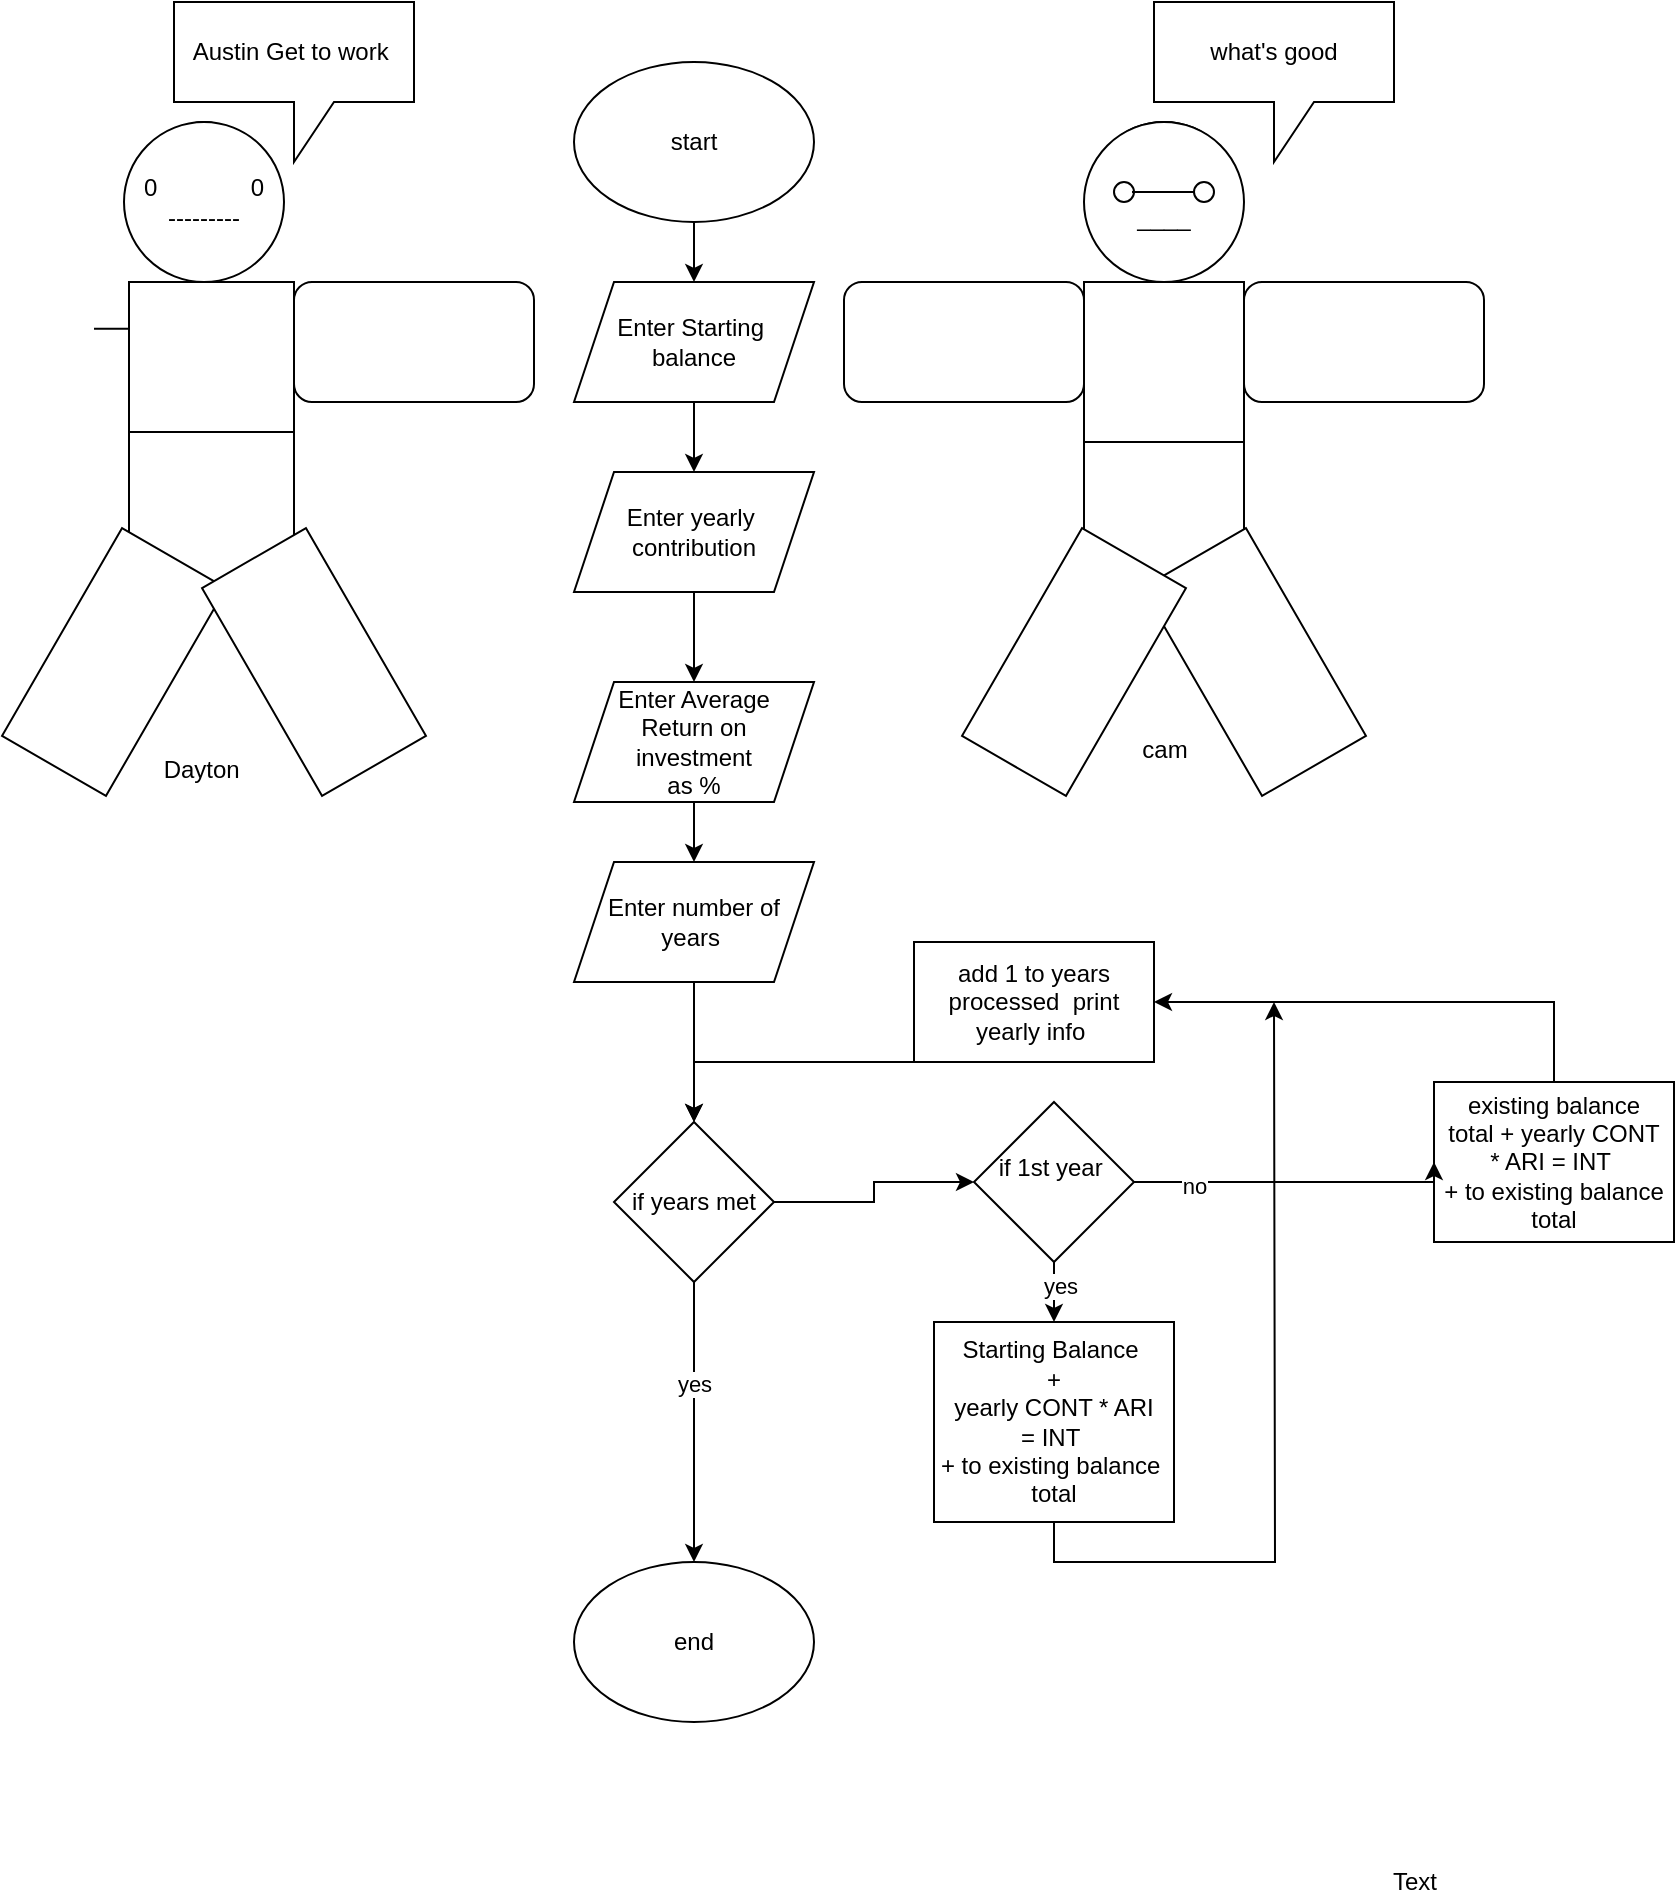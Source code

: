 <mxfile version="13.7.0" type="github">
  <diagram id="qAchSnlP9c-bitlFVA4C" name="Page-1">
    <mxGraphModel dx="1038" dy="531" grid="1" gridSize="10" guides="1" tooltips="1" connect="1" arrows="1" fold="1" page="1" pageScale="1" pageWidth="850" pageHeight="1100" math="0" shadow="0">
      <root>
        <mxCell id="0" />
        <mxCell id="1" parent="0" />
        <mxCell id="Tucrgae3YLSCqERrm-NA-1" value="" style="edgeStyle=orthogonalEdgeStyle;rounded=0;orthogonalLoop=1;jettySize=auto;html=1;" edge="1" parent="1" source="Tucrgae3YLSCqERrm-NA-2" target="Tucrgae3YLSCqERrm-NA-4">
          <mxGeometry relative="1" as="geometry" />
        </mxCell>
        <mxCell id="Tucrgae3YLSCqERrm-NA-2" value="start" style="ellipse;whiteSpace=wrap;html=1;" vertex="1" parent="1">
          <mxGeometry x="400" y="40" width="120" height="80" as="geometry" />
        </mxCell>
        <mxCell id="Tucrgae3YLSCqERrm-NA-3" value="" style="edgeStyle=orthogonalEdgeStyle;rounded=0;orthogonalLoop=1;jettySize=auto;html=1;" edge="1" parent="1" source="Tucrgae3YLSCqERrm-NA-4" target="Tucrgae3YLSCqERrm-NA-27">
          <mxGeometry relative="1" as="geometry" />
        </mxCell>
        <mxCell id="Tucrgae3YLSCqERrm-NA-4" value="Enter Starting&amp;nbsp;&lt;br&gt;balance" style="shape=parallelogram;perimeter=parallelogramPerimeter;whiteSpace=wrap;html=1;fixedSize=1;" vertex="1" parent="1">
          <mxGeometry x="400" y="150" width="120" height="60" as="geometry" />
        </mxCell>
        <mxCell id="Tucrgae3YLSCqERrm-NA-5" value="end" style="ellipse;whiteSpace=wrap;html=1;" vertex="1" parent="1">
          <mxGeometry x="400" y="790" width="120" height="80" as="geometry" />
        </mxCell>
        <mxCell id="Tucrgae3YLSCqERrm-NA-6" value="Dayton&amp;nbsp;" style="shape=umlActor;verticalLabelPosition=bottom;verticalAlign=top;html=1;outlineConnect=0;" vertex="1" parent="1">
          <mxGeometry x="160" y="70" width="110" height="310" as="geometry" />
        </mxCell>
        <mxCell id="Tucrgae3YLSCqERrm-NA-7" value="" style="whiteSpace=wrap;html=1;aspect=fixed;" vertex="1" parent="1">
          <mxGeometry x="177.5" y="150" width="82.5" height="82.5" as="geometry" />
        </mxCell>
        <mxCell id="Tucrgae3YLSCqERrm-NA-8" value="" style="whiteSpace=wrap;html=1;aspect=fixed;" vertex="1" parent="1">
          <mxGeometry x="177.5" y="225" width="82.5" height="82.5" as="geometry" />
        </mxCell>
        <mxCell id="Tucrgae3YLSCqERrm-NA-9" value="" style="rounded=0;whiteSpace=wrap;html=1;rotation=-60;" vertex="1" parent="1">
          <mxGeometry x="110" y="310" width="120" height="60" as="geometry" />
        </mxCell>
        <mxCell id="Tucrgae3YLSCqERrm-NA-10" value="" style="rounded=0;whiteSpace=wrap;html=1;rotation=60;" vertex="1" parent="1">
          <mxGeometry x="210" y="310" width="120" height="60" as="geometry" />
        </mxCell>
        <mxCell id="Tucrgae3YLSCqERrm-NA-11" value="" style="rounded=1;whiteSpace=wrap;html=1;" vertex="1" parent="1">
          <mxGeometry x="260" y="150" width="120" height="60" as="geometry" />
        </mxCell>
        <mxCell id="Tucrgae3YLSCqERrm-NA-12" value="0&amp;nbsp; &amp;nbsp; &amp;nbsp; &amp;nbsp; &amp;nbsp; &amp;nbsp; &amp;nbsp; 0&lt;br&gt;---------" style="ellipse;whiteSpace=wrap;html=1;aspect=fixed;" vertex="1" parent="1">
          <mxGeometry x="175" y="70" width="80" height="80" as="geometry" />
        </mxCell>
        <mxCell id="Tucrgae3YLSCqERrm-NA-13" value="cam" style="shape=umlActor;verticalLabelPosition=bottom;verticalAlign=top;html=1;outlineConnect=0;" vertex="1" parent="1">
          <mxGeometry x="620" y="70" width="150" height="300" as="geometry" />
        </mxCell>
        <mxCell id="Tucrgae3YLSCqERrm-NA-14" value="&lt;br&gt;____" style="ellipse;whiteSpace=wrap;html=1;aspect=fixed;" vertex="1" parent="1">
          <mxGeometry x="655" y="70" width="80" height="80" as="geometry" />
        </mxCell>
        <mxCell id="Tucrgae3YLSCqERrm-NA-15" value="" style="whiteSpace=wrap;html=1;aspect=fixed;" vertex="1" parent="1">
          <mxGeometry x="655" y="225" width="80" height="80" as="geometry" />
        </mxCell>
        <mxCell id="Tucrgae3YLSCqERrm-NA-16" value="" style="whiteSpace=wrap;html=1;aspect=fixed;" vertex="1" parent="1">
          <mxGeometry x="655" y="150" width="80" height="80" as="geometry" />
        </mxCell>
        <mxCell id="Tucrgae3YLSCqERrm-NA-17" value="" style="rounded=1;whiteSpace=wrap;html=1;" vertex="1" parent="1">
          <mxGeometry x="735" y="150" width="120" height="60" as="geometry" />
        </mxCell>
        <mxCell id="Tucrgae3YLSCqERrm-NA-18" value="" style="rounded=1;whiteSpace=wrap;html=1;" vertex="1" parent="1">
          <mxGeometry x="535" y="150" width="120" height="60" as="geometry" />
        </mxCell>
        <mxCell id="Tucrgae3YLSCqERrm-NA-19" value="" style="rounded=0;whiteSpace=wrap;html=1;rotation=60;" vertex="1" parent="1">
          <mxGeometry x="680" y="310" width="120" height="60" as="geometry" />
        </mxCell>
        <mxCell id="Tucrgae3YLSCqERrm-NA-20" value="" style="rounded=0;whiteSpace=wrap;html=1;rotation=-60;" vertex="1" parent="1">
          <mxGeometry x="590" y="310" width="120" height="60" as="geometry" />
        </mxCell>
        <mxCell id="Tucrgae3YLSCqERrm-NA-21" value="Austin Get to work&amp;nbsp;" style="shape=callout;whiteSpace=wrap;html=1;perimeter=calloutPerimeter;" vertex="1" parent="1">
          <mxGeometry x="200" y="10" width="120" height="80" as="geometry" />
        </mxCell>
        <mxCell id="Tucrgae3YLSCqERrm-NA-22" value="what&#39;s good" style="shape=callout;whiteSpace=wrap;html=1;perimeter=calloutPerimeter;" vertex="1" parent="1">
          <mxGeometry x="690" y="10" width="120" height="80" as="geometry" />
        </mxCell>
        <mxCell id="Tucrgae3YLSCqERrm-NA-23" value="" style="ellipse;whiteSpace=wrap;html=1;aspect=fixed;" vertex="1" parent="1">
          <mxGeometry x="710" y="100" width="10" height="10" as="geometry" />
        </mxCell>
        <mxCell id="Tucrgae3YLSCqERrm-NA-24" value="" style="ellipse;whiteSpace=wrap;html=1;aspect=fixed;" vertex="1" parent="1">
          <mxGeometry x="670" y="100" width="10" height="10" as="geometry" />
        </mxCell>
        <mxCell id="Tucrgae3YLSCqERrm-NA-25" value="" style="endArrow=none;html=1;entryX=0;entryY=0.5;entryDx=0;entryDy=0;" edge="1" parent="1" target="Tucrgae3YLSCqERrm-NA-23">
          <mxGeometry width="50" height="50" relative="1" as="geometry">
            <mxPoint x="679" y="105" as="sourcePoint" />
            <mxPoint x="450" y="170" as="targetPoint" />
            <Array as="points" />
          </mxGeometry>
        </mxCell>
        <mxCell id="Tucrgae3YLSCqERrm-NA-26" value="" style="edgeStyle=orthogonalEdgeStyle;rounded=0;orthogonalLoop=1;jettySize=auto;html=1;" edge="1" parent="1" source="Tucrgae3YLSCqERrm-NA-27" target="Tucrgae3YLSCqERrm-NA-29">
          <mxGeometry relative="1" as="geometry" />
        </mxCell>
        <mxCell id="Tucrgae3YLSCqERrm-NA-27" value="Enter yearly&amp;nbsp;&lt;br&gt;contribution" style="shape=parallelogram;perimeter=parallelogramPerimeter;whiteSpace=wrap;html=1;fixedSize=1;" vertex="1" parent="1">
          <mxGeometry x="400" y="245" width="120" height="60" as="geometry" />
        </mxCell>
        <mxCell id="Tucrgae3YLSCqERrm-NA-28" value="" style="edgeStyle=orthogonalEdgeStyle;rounded=0;orthogonalLoop=1;jettySize=auto;html=1;" edge="1" parent="1" source="Tucrgae3YLSCqERrm-NA-29" target="Tucrgae3YLSCqERrm-NA-31">
          <mxGeometry relative="1" as="geometry" />
        </mxCell>
        <mxCell id="Tucrgae3YLSCqERrm-NA-29" value="Enter Average&lt;br&gt;Return on &lt;br&gt;investment&lt;br&gt;as %" style="shape=parallelogram;perimeter=parallelogramPerimeter;whiteSpace=wrap;html=1;fixedSize=1;" vertex="1" parent="1">
          <mxGeometry x="400" y="350" width="120" height="60" as="geometry" />
        </mxCell>
        <mxCell id="Tucrgae3YLSCqERrm-NA-30" style="edgeStyle=orthogonalEdgeStyle;rounded=0;orthogonalLoop=1;jettySize=auto;html=1;exitX=0.5;exitY=1;exitDx=0;exitDy=0;entryX=0.5;entryY=0;entryDx=0;entryDy=0;" edge="1" parent="1" source="Tucrgae3YLSCqERrm-NA-31" target="Tucrgae3YLSCqERrm-NA-38">
          <mxGeometry relative="1" as="geometry" />
        </mxCell>
        <mxCell id="Tucrgae3YLSCqERrm-NA-31" value="Enter number of years&amp;nbsp;" style="shape=parallelogram;perimeter=parallelogramPerimeter;whiteSpace=wrap;html=1;fixedSize=1;" vertex="1" parent="1">
          <mxGeometry x="400" y="440" width="120" height="60" as="geometry" />
        </mxCell>
        <mxCell id="Tucrgae3YLSCqERrm-NA-32" value="Starting Balance&amp;nbsp;&lt;br&gt;+&lt;br&gt;yearly CONT * ARI&lt;br&gt;= INT&amp;nbsp;&lt;br&gt;+ to existing balance&amp;nbsp;&lt;br&gt;total" style="whiteSpace=wrap;html=1;" vertex="1" parent="1">
          <mxGeometry x="580" y="670" width="120" height="100" as="geometry" />
        </mxCell>
        <mxCell id="Tucrgae3YLSCqERrm-NA-33" style="edgeStyle=orthogonalEdgeStyle;rounded=0;orthogonalLoop=1;jettySize=auto;html=1;exitX=0.5;exitY=0;exitDx=0;exitDy=0;entryX=1;entryY=0.5;entryDx=0;entryDy=0;" edge="1" parent="1" source="Tucrgae3YLSCqERrm-NA-34" target="Tucrgae3YLSCqERrm-NA-46">
          <mxGeometry relative="1" as="geometry" />
        </mxCell>
        <mxCell id="Tucrgae3YLSCqERrm-NA-34" value="&amp;nbsp;existing balance&amp;nbsp;&lt;br&gt;total + yearly CONT&lt;br&gt;* ARI = INT&amp;nbsp;&lt;br&gt;+ to existing balance&lt;br&gt;total&lt;br&gt;" style="rounded=0;whiteSpace=wrap;html=1;" vertex="1" parent="1">
          <mxGeometry x="830" y="550" width="120" height="80" as="geometry" />
        </mxCell>
        <mxCell id="Tucrgae3YLSCqERrm-NA-35" style="edgeStyle=orthogonalEdgeStyle;rounded=0;orthogonalLoop=1;jettySize=auto;html=1;exitX=0.5;exitY=1;exitDx=0;exitDy=0;entryX=0.5;entryY=0;entryDx=0;entryDy=0;" edge="1" parent="1" source="Tucrgae3YLSCqERrm-NA-38" target="Tucrgae3YLSCqERrm-NA-5">
          <mxGeometry relative="1" as="geometry">
            <mxPoint x="460" y="750" as="targetPoint" />
          </mxGeometry>
        </mxCell>
        <mxCell id="Tucrgae3YLSCqERrm-NA-36" value="yes" style="edgeLabel;html=1;align=center;verticalAlign=middle;resizable=0;points=[];" vertex="1" connectable="0" parent="Tucrgae3YLSCqERrm-NA-35">
          <mxGeometry x="-0.277" relative="1" as="geometry">
            <mxPoint as="offset" />
          </mxGeometry>
        </mxCell>
        <mxCell id="Tucrgae3YLSCqERrm-NA-37" style="edgeStyle=orthogonalEdgeStyle;rounded=0;orthogonalLoop=1;jettySize=auto;html=1;exitX=1;exitY=0.5;exitDx=0;exitDy=0;entryX=0;entryY=0.5;entryDx=0;entryDy=0;" edge="1" parent="1" source="Tucrgae3YLSCqERrm-NA-38" target="Tucrgae3YLSCqERrm-NA-43">
          <mxGeometry relative="1" as="geometry" />
        </mxCell>
        <mxCell id="Tucrgae3YLSCqERrm-NA-38" value="if years met" style="rhombus;whiteSpace=wrap;html=1;" vertex="1" parent="1">
          <mxGeometry x="420" y="570" width="80" height="80" as="geometry" />
        </mxCell>
        <mxCell id="Tucrgae3YLSCqERrm-NA-39" value="" style="edgeStyle=orthogonalEdgeStyle;rounded=0;orthogonalLoop=1;jettySize=auto;html=1;" edge="1" parent="1" source="Tucrgae3YLSCqERrm-NA-43" target="Tucrgae3YLSCqERrm-NA-32">
          <mxGeometry relative="1" as="geometry" />
        </mxCell>
        <mxCell id="Tucrgae3YLSCqERrm-NA-40" value="yes" style="edgeLabel;html=1;align=center;verticalAlign=middle;resizable=0;points=[];" vertex="1" connectable="0" parent="Tucrgae3YLSCqERrm-NA-39">
          <mxGeometry x="0.271" y="3" relative="1" as="geometry">
            <mxPoint as="offset" />
          </mxGeometry>
        </mxCell>
        <mxCell id="Tucrgae3YLSCqERrm-NA-41" style="edgeStyle=orthogonalEdgeStyle;rounded=0;orthogonalLoop=1;jettySize=auto;html=1;exitX=1;exitY=0;exitDx=0;exitDy=0;entryX=0;entryY=0.5;entryDx=0;entryDy=0;" edge="1" parent="1" source="Tucrgae3YLSCqERrm-NA-43" target="Tucrgae3YLSCqERrm-NA-34">
          <mxGeometry relative="1" as="geometry">
            <Array as="points">
              <mxPoint x="660" y="600" />
              <mxPoint x="830" y="600" />
            </Array>
          </mxGeometry>
        </mxCell>
        <mxCell id="Tucrgae3YLSCqERrm-NA-42" value="no" style="edgeLabel;html=1;align=center;verticalAlign=middle;resizable=0;points=[];" vertex="1" connectable="0" parent="Tucrgae3YLSCqERrm-NA-41">
          <mxGeometry x="-0.302" y="-2" relative="1" as="geometry">
            <mxPoint as="offset" />
          </mxGeometry>
        </mxCell>
        <mxCell id="Tucrgae3YLSCqERrm-NA-43" value="if 1st year&amp;nbsp;&lt;br&gt;&amp;nbsp;" style="rhombus;whiteSpace=wrap;html=1;" vertex="1" parent="1">
          <mxGeometry x="600" y="560" width="80" height="80" as="geometry" />
        </mxCell>
        <mxCell id="Tucrgae3YLSCqERrm-NA-44" style="edgeStyle=orthogonalEdgeStyle;rounded=0;orthogonalLoop=1;jettySize=auto;html=1;exitX=0.5;exitY=1;exitDx=0;exitDy=0;" edge="1" parent="1" source="Tucrgae3YLSCqERrm-NA-32">
          <mxGeometry relative="1" as="geometry">
            <mxPoint x="750" y="510" as="targetPoint" />
            <mxPoint x="690" y="840" as="sourcePoint" />
          </mxGeometry>
        </mxCell>
        <mxCell id="Tucrgae3YLSCqERrm-NA-45" style="edgeStyle=orthogonalEdgeStyle;rounded=0;orthogonalLoop=1;jettySize=auto;html=1;exitX=0;exitY=0.5;exitDx=0;exitDy=0;entryX=0.5;entryY=0;entryDx=0;entryDy=0;" edge="1" parent="1" source="Tucrgae3YLSCqERrm-NA-46" target="Tucrgae3YLSCqERrm-NA-38">
          <mxGeometry relative="1" as="geometry">
            <Array as="points">
              <mxPoint x="570" y="540" />
              <mxPoint x="460" y="540" />
            </Array>
          </mxGeometry>
        </mxCell>
        <mxCell id="Tucrgae3YLSCqERrm-NA-46" value="add 1 to years processed&amp;nbsp; print&lt;br&gt;yearly info&amp;nbsp;" style="whiteSpace=wrap;html=1;" vertex="1" parent="1">
          <mxGeometry x="570" y="480" width="120" height="60" as="geometry" />
        </mxCell>
        <mxCell id="Tucrgae3YLSCqERrm-NA-47" value="Text" style="text;html=1;align=center;verticalAlign=middle;resizable=0;points=[];autosize=1;" vertex="1" parent="1">
          <mxGeometry x="800" y="940" width="40" height="20" as="geometry" />
        </mxCell>
      </root>
    </mxGraphModel>
  </diagram>
</mxfile>
